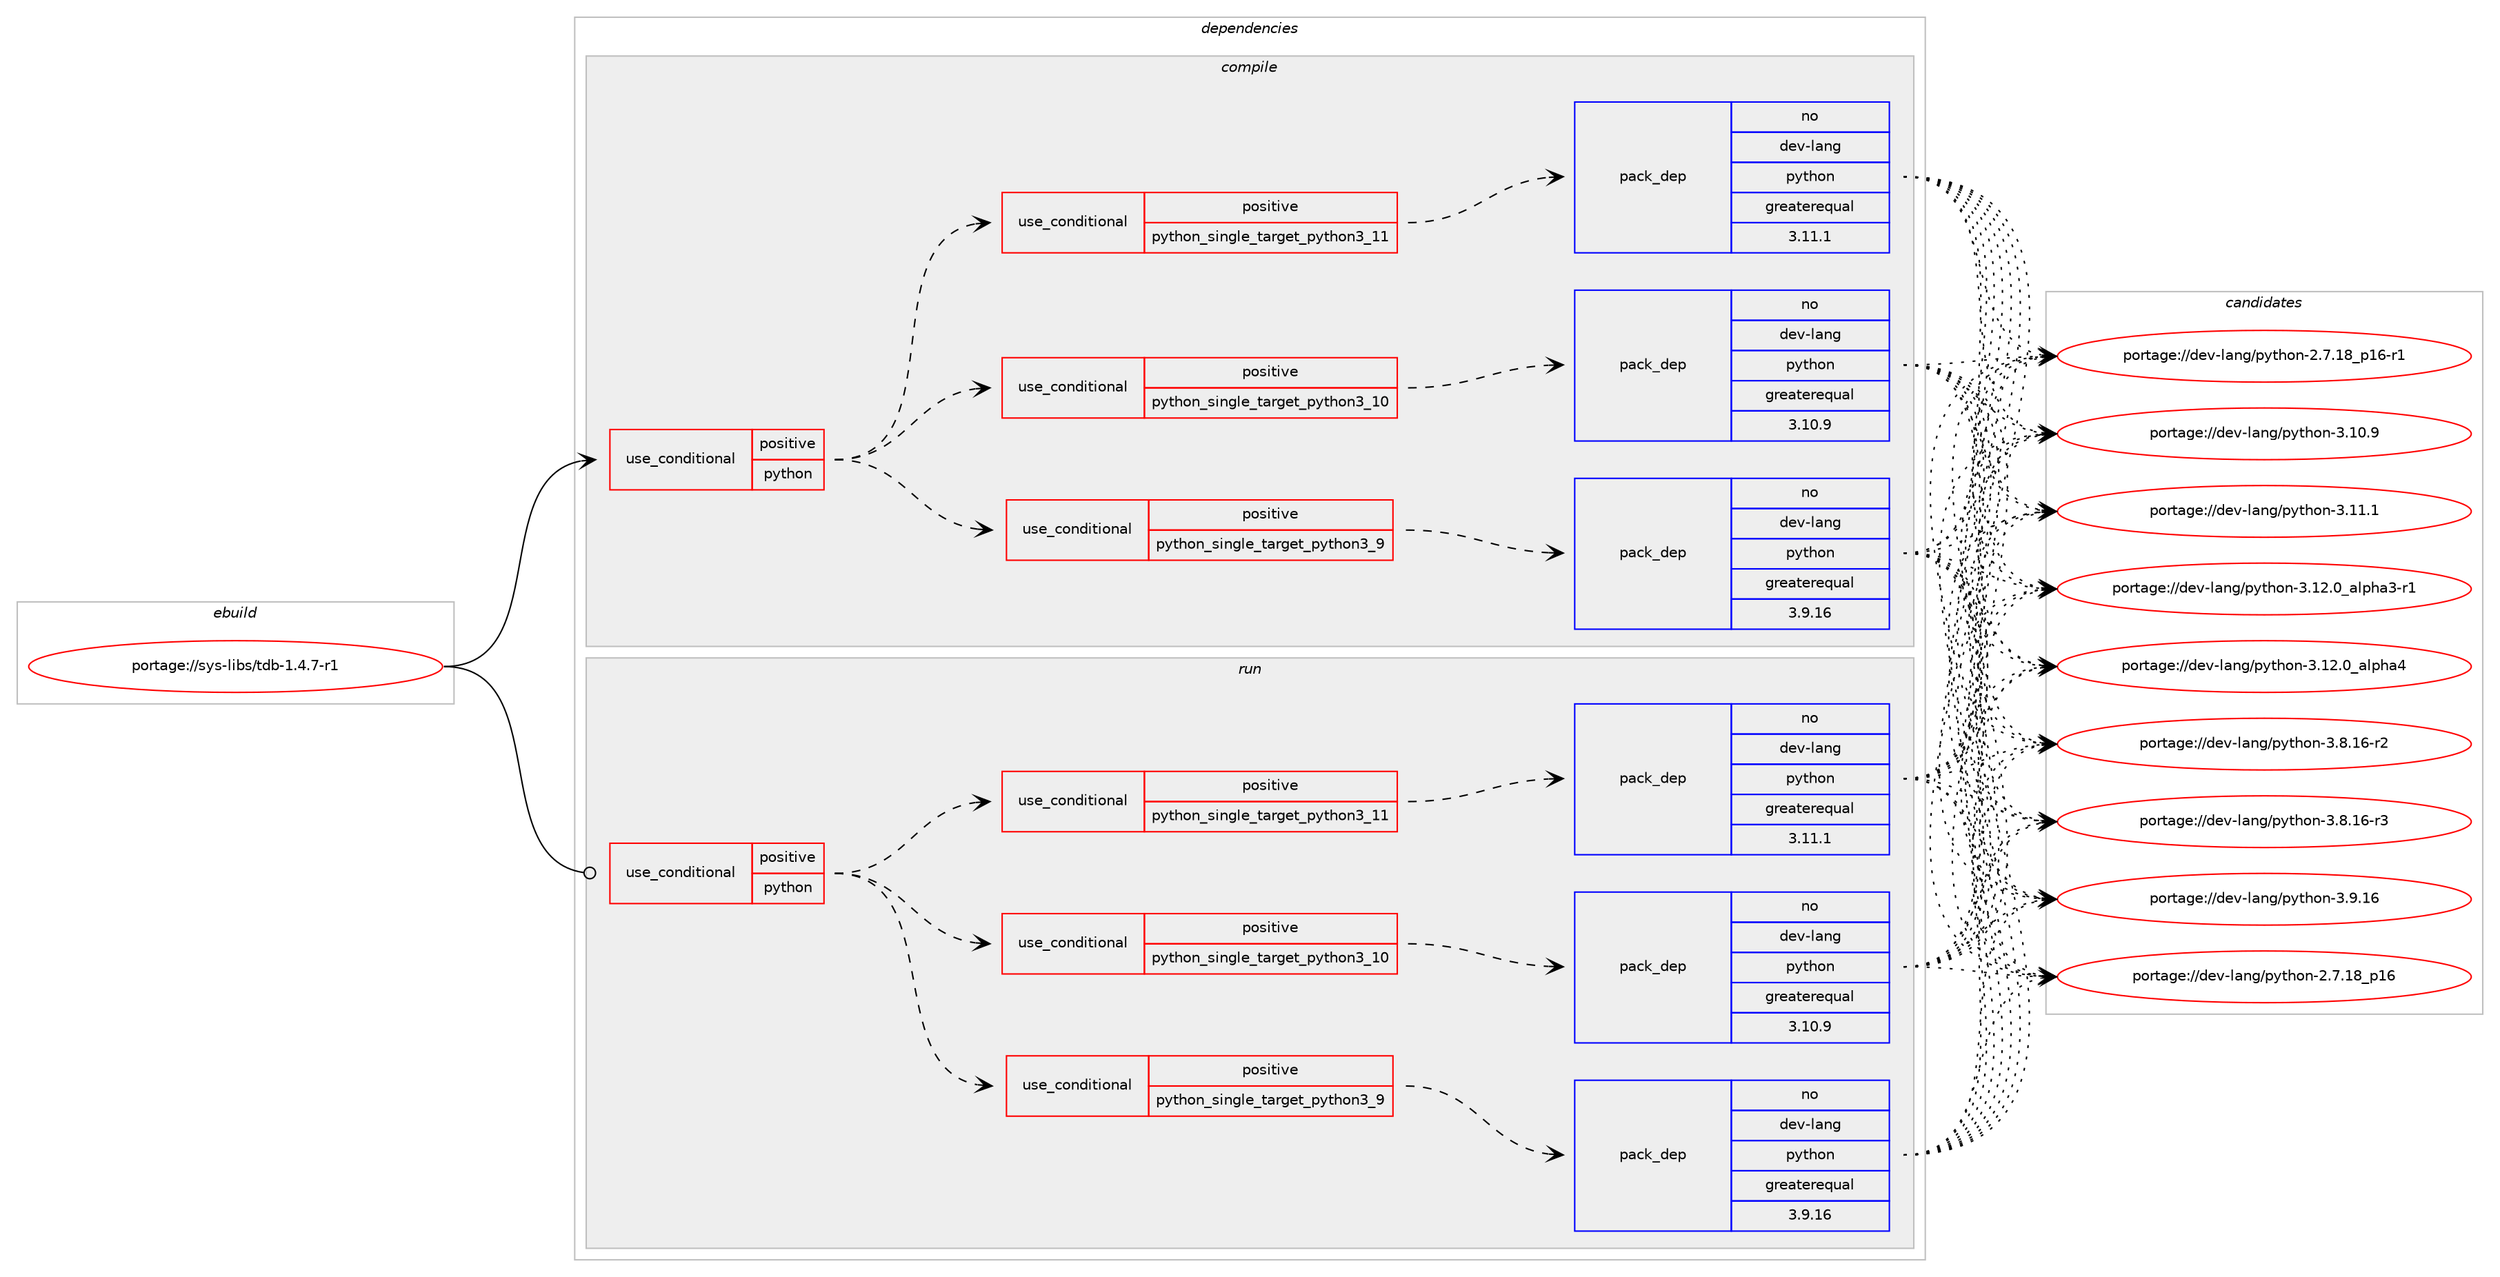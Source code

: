 digraph prolog {

# *************
# Graph options
# *************

newrank=true;
concentrate=true;
compound=true;
graph [rankdir=LR,fontname=Helvetica,fontsize=10,ranksep=1.5];#, ranksep=2.5, nodesep=0.2];
edge  [arrowhead=vee];
node  [fontname=Helvetica,fontsize=10];

# **********
# The ebuild
# **********

subgraph cluster_leftcol {
color=gray;
rank=same;
label=<<i>ebuild</i>>;
id [label="portage://sys-libs/tdb-1.4.7-r1", color=red, width=4, href="../sys-libs/tdb-1.4.7-r1.svg"];
}

# ****************
# The dependencies
# ****************

subgraph cluster_midcol {
color=gray;
label=<<i>dependencies</i>>;
subgraph cluster_compile {
fillcolor="#eeeeee";
style=filled;
label=<<i>compile</i>>;
subgraph cond4824 {
dependency7398 [label=<<TABLE BORDER="0" CELLBORDER="1" CELLSPACING="0" CELLPADDING="4"><TR><TD ROWSPAN="3" CELLPADDING="10">use_conditional</TD></TR><TR><TD>positive</TD></TR><TR><TD>python</TD></TR></TABLE>>, shape=none, color=red];
subgraph cond4825 {
dependency7399 [label=<<TABLE BORDER="0" CELLBORDER="1" CELLSPACING="0" CELLPADDING="4"><TR><TD ROWSPAN="3" CELLPADDING="10">use_conditional</TD></TR><TR><TD>positive</TD></TR><TR><TD>python_single_target_python3_9</TD></TR></TABLE>>, shape=none, color=red];
subgraph pack2514 {
dependency7400 [label=<<TABLE BORDER="0" CELLBORDER="1" CELLSPACING="0" CELLPADDING="4" WIDTH="220"><TR><TD ROWSPAN="6" CELLPADDING="30">pack_dep</TD></TR><TR><TD WIDTH="110">no</TD></TR><TR><TD>dev-lang</TD></TR><TR><TD>python</TD></TR><TR><TD>greaterequal</TD></TR><TR><TD>3.9.16</TD></TR></TABLE>>, shape=none, color=blue];
}
dependency7399:e -> dependency7400:w [weight=20,style="dashed",arrowhead="vee"];
}
dependency7398:e -> dependency7399:w [weight=20,style="dashed",arrowhead="vee"];
subgraph cond4826 {
dependency7401 [label=<<TABLE BORDER="0" CELLBORDER="1" CELLSPACING="0" CELLPADDING="4"><TR><TD ROWSPAN="3" CELLPADDING="10">use_conditional</TD></TR><TR><TD>positive</TD></TR><TR><TD>python_single_target_python3_10</TD></TR></TABLE>>, shape=none, color=red];
subgraph pack2515 {
dependency7402 [label=<<TABLE BORDER="0" CELLBORDER="1" CELLSPACING="0" CELLPADDING="4" WIDTH="220"><TR><TD ROWSPAN="6" CELLPADDING="30">pack_dep</TD></TR><TR><TD WIDTH="110">no</TD></TR><TR><TD>dev-lang</TD></TR><TR><TD>python</TD></TR><TR><TD>greaterequal</TD></TR><TR><TD>3.10.9</TD></TR></TABLE>>, shape=none, color=blue];
}
dependency7401:e -> dependency7402:w [weight=20,style="dashed",arrowhead="vee"];
}
dependency7398:e -> dependency7401:w [weight=20,style="dashed",arrowhead="vee"];
subgraph cond4827 {
dependency7403 [label=<<TABLE BORDER="0" CELLBORDER="1" CELLSPACING="0" CELLPADDING="4"><TR><TD ROWSPAN="3" CELLPADDING="10">use_conditional</TD></TR><TR><TD>positive</TD></TR><TR><TD>python_single_target_python3_11</TD></TR></TABLE>>, shape=none, color=red];
subgraph pack2516 {
dependency7404 [label=<<TABLE BORDER="0" CELLBORDER="1" CELLSPACING="0" CELLPADDING="4" WIDTH="220"><TR><TD ROWSPAN="6" CELLPADDING="30">pack_dep</TD></TR><TR><TD WIDTH="110">no</TD></TR><TR><TD>dev-lang</TD></TR><TR><TD>python</TD></TR><TR><TD>greaterequal</TD></TR><TR><TD>3.11.1</TD></TR></TABLE>>, shape=none, color=blue];
}
dependency7403:e -> dependency7404:w [weight=20,style="dashed",arrowhead="vee"];
}
dependency7398:e -> dependency7403:w [weight=20,style="dashed",arrowhead="vee"];
}
id:e -> dependency7398:w [weight=20,style="solid",arrowhead="vee"];
# *** BEGIN UNKNOWN DEPENDENCY TYPE (TODO) ***
# id -> package_dependency(portage://sys-libs/tdb-1.4.7-r1,install,no,dev-libs,libbsd,none,[,,],[],[use(optenable(abi_x86_32),negative),use(optenable(abi_x86_64),negative),use(optenable(abi_x86_x32),negative),use(optenable(abi_mips_n32),negative),use(optenable(abi_mips_n64),negative),use(optenable(abi_mips_o32),negative),use(optenable(abi_s390_32),negative),use(optenable(abi_s390_64),negative)])
# *** END UNKNOWN DEPENDENCY TYPE (TODO) ***

# *** BEGIN UNKNOWN DEPENDENCY TYPE (TODO) ***
# id -> package_dependency(portage://sys-libs/tdb-1.4.7-r1,install,no,virtual,libcrypt,none,[,,],[],[])
# *** END UNKNOWN DEPENDENCY TYPE (TODO) ***

}
subgraph cluster_compileandrun {
fillcolor="#eeeeee";
style=filled;
label=<<i>compile and run</i>>;
}
subgraph cluster_run {
fillcolor="#eeeeee";
style=filled;
label=<<i>run</i>>;
subgraph cond4828 {
dependency7405 [label=<<TABLE BORDER="0" CELLBORDER="1" CELLSPACING="0" CELLPADDING="4"><TR><TD ROWSPAN="3" CELLPADDING="10">use_conditional</TD></TR><TR><TD>positive</TD></TR><TR><TD>python</TD></TR></TABLE>>, shape=none, color=red];
subgraph cond4829 {
dependency7406 [label=<<TABLE BORDER="0" CELLBORDER="1" CELLSPACING="0" CELLPADDING="4"><TR><TD ROWSPAN="3" CELLPADDING="10">use_conditional</TD></TR><TR><TD>positive</TD></TR><TR><TD>python_single_target_python3_9</TD></TR></TABLE>>, shape=none, color=red];
subgraph pack2517 {
dependency7407 [label=<<TABLE BORDER="0" CELLBORDER="1" CELLSPACING="0" CELLPADDING="4" WIDTH="220"><TR><TD ROWSPAN="6" CELLPADDING="30">pack_dep</TD></TR><TR><TD WIDTH="110">no</TD></TR><TR><TD>dev-lang</TD></TR><TR><TD>python</TD></TR><TR><TD>greaterequal</TD></TR><TR><TD>3.9.16</TD></TR></TABLE>>, shape=none, color=blue];
}
dependency7406:e -> dependency7407:w [weight=20,style="dashed",arrowhead="vee"];
}
dependency7405:e -> dependency7406:w [weight=20,style="dashed",arrowhead="vee"];
subgraph cond4830 {
dependency7408 [label=<<TABLE BORDER="0" CELLBORDER="1" CELLSPACING="0" CELLPADDING="4"><TR><TD ROWSPAN="3" CELLPADDING="10">use_conditional</TD></TR><TR><TD>positive</TD></TR><TR><TD>python_single_target_python3_10</TD></TR></TABLE>>, shape=none, color=red];
subgraph pack2518 {
dependency7409 [label=<<TABLE BORDER="0" CELLBORDER="1" CELLSPACING="0" CELLPADDING="4" WIDTH="220"><TR><TD ROWSPAN="6" CELLPADDING="30">pack_dep</TD></TR><TR><TD WIDTH="110">no</TD></TR><TR><TD>dev-lang</TD></TR><TR><TD>python</TD></TR><TR><TD>greaterequal</TD></TR><TR><TD>3.10.9</TD></TR></TABLE>>, shape=none, color=blue];
}
dependency7408:e -> dependency7409:w [weight=20,style="dashed",arrowhead="vee"];
}
dependency7405:e -> dependency7408:w [weight=20,style="dashed",arrowhead="vee"];
subgraph cond4831 {
dependency7410 [label=<<TABLE BORDER="0" CELLBORDER="1" CELLSPACING="0" CELLPADDING="4"><TR><TD ROWSPAN="3" CELLPADDING="10">use_conditional</TD></TR><TR><TD>positive</TD></TR><TR><TD>python_single_target_python3_11</TD></TR></TABLE>>, shape=none, color=red];
subgraph pack2519 {
dependency7411 [label=<<TABLE BORDER="0" CELLBORDER="1" CELLSPACING="0" CELLPADDING="4" WIDTH="220"><TR><TD ROWSPAN="6" CELLPADDING="30">pack_dep</TD></TR><TR><TD WIDTH="110">no</TD></TR><TR><TD>dev-lang</TD></TR><TR><TD>python</TD></TR><TR><TD>greaterequal</TD></TR><TR><TD>3.11.1</TD></TR></TABLE>>, shape=none, color=blue];
}
dependency7410:e -> dependency7411:w [weight=20,style="dashed",arrowhead="vee"];
}
dependency7405:e -> dependency7410:w [weight=20,style="dashed",arrowhead="vee"];
}
id:e -> dependency7405:w [weight=20,style="solid",arrowhead="odot"];
# *** BEGIN UNKNOWN DEPENDENCY TYPE (TODO) ***
# id -> package_dependency(portage://sys-libs/tdb-1.4.7-r1,run,no,dev-libs,libbsd,none,[,,],[],[use(optenable(abi_x86_32),negative),use(optenable(abi_x86_64),negative),use(optenable(abi_x86_x32),negative),use(optenable(abi_mips_n32),negative),use(optenable(abi_mips_n64),negative),use(optenable(abi_mips_o32),negative),use(optenable(abi_s390_32),negative),use(optenable(abi_s390_64),negative)])
# *** END UNKNOWN DEPENDENCY TYPE (TODO) ***

}
}

# **************
# The candidates
# **************

subgraph cluster_choices {
rank=same;
color=gray;
label=<<i>candidates</i>>;

subgraph choice2514 {
color=black;
nodesep=1;
choice10010111845108971101034711212111610411111045504655464956951124954 [label="portage://dev-lang/python-2.7.18_p16", color=red, width=4,href="../dev-lang/python-2.7.18_p16.svg"];
choice100101118451089711010347112121116104111110455046554649569511249544511449 [label="portage://dev-lang/python-2.7.18_p16-r1", color=red, width=4,href="../dev-lang/python-2.7.18_p16-r1.svg"];
choice10010111845108971101034711212111610411111045514649484657 [label="portage://dev-lang/python-3.10.9", color=red, width=4,href="../dev-lang/python-3.10.9.svg"];
choice10010111845108971101034711212111610411111045514649494649 [label="portage://dev-lang/python-3.11.1", color=red, width=4,href="../dev-lang/python-3.11.1.svg"];
choice10010111845108971101034711212111610411111045514649504648959710811210497514511449 [label="portage://dev-lang/python-3.12.0_alpha3-r1", color=red, width=4,href="../dev-lang/python-3.12.0_alpha3-r1.svg"];
choice1001011184510897110103471121211161041111104551464950464895971081121049752 [label="portage://dev-lang/python-3.12.0_alpha4", color=red, width=4,href="../dev-lang/python-3.12.0_alpha4.svg"];
choice100101118451089711010347112121116104111110455146564649544511450 [label="portage://dev-lang/python-3.8.16-r2", color=red, width=4,href="../dev-lang/python-3.8.16-r2.svg"];
choice100101118451089711010347112121116104111110455146564649544511451 [label="portage://dev-lang/python-3.8.16-r3", color=red, width=4,href="../dev-lang/python-3.8.16-r3.svg"];
choice10010111845108971101034711212111610411111045514657464954 [label="portage://dev-lang/python-3.9.16", color=red, width=4,href="../dev-lang/python-3.9.16.svg"];
dependency7400:e -> choice10010111845108971101034711212111610411111045504655464956951124954:w [style=dotted,weight="100"];
dependency7400:e -> choice100101118451089711010347112121116104111110455046554649569511249544511449:w [style=dotted,weight="100"];
dependency7400:e -> choice10010111845108971101034711212111610411111045514649484657:w [style=dotted,weight="100"];
dependency7400:e -> choice10010111845108971101034711212111610411111045514649494649:w [style=dotted,weight="100"];
dependency7400:e -> choice10010111845108971101034711212111610411111045514649504648959710811210497514511449:w [style=dotted,weight="100"];
dependency7400:e -> choice1001011184510897110103471121211161041111104551464950464895971081121049752:w [style=dotted,weight="100"];
dependency7400:e -> choice100101118451089711010347112121116104111110455146564649544511450:w [style=dotted,weight="100"];
dependency7400:e -> choice100101118451089711010347112121116104111110455146564649544511451:w [style=dotted,weight="100"];
dependency7400:e -> choice10010111845108971101034711212111610411111045514657464954:w [style=dotted,weight="100"];
}
subgraph choice2515 {
color=black;
nodesep=1;
choice10010111845108971101034711212111610411111045504655464956951124954 [label="portage://dev-lang/python-2.7.18_p16", color=red, width=4,href="../dev-lang/python-2.7.18_p16.svg"];
choice100101118451089711010347112121116104111110455046554649569511249544511449 [label="portage://dev-lang/python-2.7.18_p16-r1", color=red, width=4,href="../dev-lang/python-2.7.18_p16-r1.svg"];
choice10010111845108971101034711212111610411111045514649484657 [label="portage://dev-lang/python-3.10.9", color=red, width=4,href="../dev-lang/python-3.10.9.svg"];
choice10010111845108971101034711212111610411111045514649494649 [label="portage://dev-lang/python-3.11.1", color=red, width=4,href="../dev-lang/python-3.11.1.svg"];
choice10010111845108971101034711212111610411111045514649504648959710811210497514511449 [label="portage://dev-lang/python-3.12.0_alpha3-r1", color=red, width=4,href="../dev-lang/python-3.12.0_alpha3-r1.svg"];
choice1001011184510897110103471121211161041111104551464950464895971081121049752 [label="portage://dev-lang/python-3.12.0_alpha4", color=red, width=4,href="../dev-lang/python-3.12.0_alpha4.svg"];
choice100101118451089711010347112121116104111110455146564649544511450 [label="portage://dev-lang/python-3.8.16-r2", color=red, width=4,href="../dev-lang/python-3.8.16-r2.svg"];
choice100101118451089711010347112121116104111110455146564649544511451 [label="portage://dev-lang/python-3.8.16-r3", color=red, width=4,href="../dev-lang/python-3.8.16-r3.svg"];
choice10010111845108971101034711212111610411111045514657464954 [label="portage://dev-lang/python-3.9.16", color=red, width=4,href="../dev-lang/python-3.9.16.svg"];
dependency7402:e -> choice10010111845108971101034711212111610411111045504655464956951124954:w [style=dotted,weight="100"];
dependency7402:e -> choice100101118451089711010347112121116104111110455046554649569511249544511449:w [style=dotted,weight="100"];
dependency7402:e -> choice10010111845108971101034711212111610411111045514649484657:w [style=dotted,weight="100"];
dependency7402:e -> choice10010111845108971101034711212111610411111045514649494649:w [style=dotted,weight="100"];
dependency7402:e -> choice10010111845108971101034711212111610411111045514649504648959710811210497514511449:w [style=dotted,weight="100"];
dependency7402:e -> choice1001011184510897110103471121211161041111104551464950464895971081121049752:w [style=dotted,weight="100"];
dependency7402:e -> choice100101118451089711010347112121116104111110455146564649544511450:w [style=dotted,weight="100"];
dependency7402:e -> choice100101118451089711010347112121116104111110455146564649544511451:w [style=dotted,weight="100"];
dependency7402:e -> choice10010111845108971101034711212111610411111045514657464954:w [style=dotted,weight="100"];
}
subgraph choice2516 {
color=black;
nodesep=1;
choice10010111845108971101034711212111610411111045504655464956951124954 [label="portage://dev-lang/python-2.7.18_p16", color=red, width=4,href="../dev-lang/python-2.7.18_p16.svg"];
choice100101118451089711010347112121116104111110455046554649569511249544511449 [label="portage://dev-lang/python-2.7.18_p16-r1", color=red, width=4,href="../dev-lang/python-2.7.18_p16-r1.svg"];
choice10010111845108971101034711212111610411111045514649484657 [label="portage://dev-lang/python-3.10.9", color=red, width=4,href="../dev-lang/python-3.10.9.svg"];
choice10010111845108971101034711212111610411111045514649494649 [label="portage://dev-lang/python-3.11.1", color=red, width=4,href="../dev-lang/python-3.11.1.svg"];
choice10010111845108971101034711212111610411111045514649504648959710811210497514511449 [label="portage://dev-lang/python-3.12.0_alpha3-r1", color=red, width=4,href="../dev-lang/python-3.12.0_alpha3-r1.svg"];
choice1001011184510897110103471121211161041111104551464950464895971081121049752 [label="portage://dev-lang/python-3.12.0_alpha4", color=red, width=4,href="../dev-lang/python-3.12.0_alpha4.svg"];
choice100101118451089711010347112121116104111110455146564649544511450 [label="portage://dev-lang/python-3.8.16-r2", color=red, width=4,href="../dev-lang/python-3.8.16-r2.svg"];
choice100101118451089711010347112121116104111110455146564649544511451 [label="portage://dev-lang/python-3.8.16-r3", color=red, width=4,href="../dev-lang/python-3.8.16-r3.svg"];
choice10010111845108971101034711212111610411111045514657464954 [label="portage://dev-lang/python-3.9.16", color=red, width=4,href="../dev-lang/python-3.9.16.svg"];
dependency7404:e -> choice10010111845108971101034711212111610411111045504655464956951124954:w [style=dotted,weight="100"];
dependency7404:e -> choice100101118451089711010347112121116104111110455046554649569511249544511449:w [style=dotted,weight="100"];
dependency7404:e -> choice10010111845108971101034711212111610411111045514649484657:w [style=dotted,weight="100"];
dependency7404:e -> choice10010111845108971101034711212111610411111045514649494649:w [style=dotted,weight="100"];
dependency7404:e -> choice10010111845108971101034711212111610411111045514649504648959710811210497514511449:w [style=dotted,weight="100"];
dependency7404:e -> choice1001011184510897110103471121211161041111104551464950464895971081121049752:w [style=dotted,weight="100"];
dependency7404:e -> choice100101118451089711010347112121116104111110455146564649544511450:w [style=dotted,weight="100"];
dependency7404:e -> choice100101118451089711010347112121116104111110455146564649544511451:w [style=dotted,weight="100"];
dependency7404:e -> choice10010111845108971101034711212111610411111045514657464954:w [style=dotted,weight="100"];
}
subgraph choice2517 {
color=black;
nodesep=1;
choice10010111845108971101034711212111610411111045504655464956951124954 [label="portage://dev-lang/python-2.7.18_p16", color=red, width=4,href="../dev-lang/python-2.7.18_p16.svg"];
choice100101118451089711010347112121116104111110455046554649569511249544511449 [label="portage://dev-lang/python-2.7.18_p16-r1", color=red, width=4,href="../dev-lang/python-2.7.18_p16-r1.svg"];
choice10010111845108971101034711212111610411111045514649484657 [label="portage://dev-lang/python-3.10.9", color=red, width=4,href="../dev-lang/python-3.10.9.svg"];
choice10010111845108971101034711212111610411111045514649494649 [label="portage://dev-lang/python-3.11.1", color=red, width=4,href="../dev-lang/python-3.11.1.svg"];
choice10010111845108971101034711212111610411111045514649504648959710811210497514511449 [label="portage://dev-lang/python-3.12.0_alpha3-r1", color=red, width=4,href="../dev-lang/python-3.12.0_alpha3-r1.svg"];
choice1001011184510897110103471121211161041111104551464950464895971081121049752 [label="portage://dev-lang/python-3.12.0_alpha4", color=red, width=4,href="../dev-lang/python-3.12.0_alpha4.svg"];
choice100101118451089711010347112121116104111110455146564649544511450 [label="portage://dev-lang/python-3.8.16-r2", color=red, width=4,href="../dev-lang/python-3.8.16-r2.svg"];
choice100101118451089711010347112121116104111110455146564649544511451 [label="portage://dev-lang/python-3.8.16-r3", color=red, width=4,href="../dev-lang/python-3.8.16-r3.svg"];
choice10010111845108971101034711212111610411111045514657464954 [label="portage://dev-lang/python-3.9.16", color=red, width=4,href="../dev-lang/python-3.9.16.svg"];
dependency7407:e -> choice10010111845108971101034711212111610411111045504655464956951124954:w [style=dotted,weight="100"];
dependency7407:e -> choice100101118451089711010347112121116104111110455046554649569511249544511449:w [style=dotted,weight="100"];
dependency7407:e -> choice10010111845108971101034711212111610411111045514649484657:w [style=dotted,weight="100"];
dependency7407:e -> choice10010111845108971101034711212111610411111045514649494649:w [style=dotted,weight="100"];
dependency7407:e -> choice10010111845108971101034711212111610411111045514649504648959710811210497514511449:w [style=dotted,weight="100"];
dependency7407:e -> choice1001011184510897110103471121211161041111104551464950464895971081121049752:w [style=dotted,weight="100"];
dependency7407:e -> choice100101118451089711010347112121116104111110455146564649544511450:w [style=dotted,weight="100"];
dependency7407:e -> choice100101118451089711010347112121116104111110455146564649544511451:w [style=dotted,weight="100"];
dependency7407:e -> choice10010111845108971101034711212111610411111045514657464954:w [style=dotted,weight="100"];
}
subgraph choice2518 {
color=black;
nodesep=1;
choice10010111845108971101034711212111610411111045504655464956951124954 [label="portage://dev-lang/python-2.7.18_p16", color=red, width=4,href="../dev-lang/python-2.7.18_p16.svg"];
choice100101118451089711010347112121116104111110455046554649569511249544511449 [label="portage://dev-lang/python-2.7.18_p16-r1", color=red, width=4,href="../dev-lang/python-2.7.18_p16-r1.svg"];
choice10010111845108971101034711212111610411111045514649484657 [label="portage://dev-lang/python-3.10.9", color=red, width=4,href="../dev-lang/python-3.10.9.svg"];
choice10010111845108971101034711212111610411111045514649494649 [label="portage://dev-lang/python-3.11.1", color=red, width=4,href="../dev-lang/python-3.11.1.svg"];
choice10010111845108971101034711212111610411111045514649504648959710811210497514511449 [label="portage://dev-lang/python-3.12.0_alpha3-r1", color=red, width=4,href="../dev-lang/python-3.12.0_alpha3-r1.svg"];
choice1001011184510897110103471121211161041111104551464950464895971081121049752 [label="portage://dev-lang/python-3.12.0_alpha4", color=red, width=4,href="../dev-lang/python-3.12.0_alpha4.svg"];
choice100101118451089711010347112121116104111110455146564649544511450 [label="portage://dev-lang/python-3.8.16-r2", color=red, width=4,href="../dev-lang/python-3.8.16-r2.svg"];
choice100101118451089711010347112121116104111110455146564649544511451 [label="portage://dev-lang/python-3.8.16-r3", color=red, width=4,href="../dev-lang/python-3.8.16-r3.svg"];
choice10010111845108971101034711212111610411111045514657464954 [label="portage://dev-lang/python-3.9.16", color=red, width=4,href="../dev-lang/python-3.9.16.svg"];
dependency7409:e -> choice10010111845108971101034711212111610411111045504655464956951124954:w [style=dotted,weight="100"];
dependency7409:e -> choice100101118451089711010347112121116104111110455046554649569511249544511449:w [style=dotted,weight="100"];
dependency7409:e -> choice10010111845108971101034711212111610411111045514649484657:w [style=dotted,weight="100"];
dependency7409:e -> choice10010111845108971101034711212111610411111045514649494649:w [style=dotted,weight="100"];
dependency7409:e -> choice10010111845108971101034711212111610411111045514649504648959710811210497514511449:w [style=dotted,weight="100"];
dependency7409:e -> choice1001011184510897110103471121211161041111104551464950464895971081121049752:w [style=dotted,weight="100"];
dependency7409:e -> choice100101118451089711010347112121116104111110455146564649544511450:w [style=dotted,weight="100"];
dependency7409:e -> choice100101118451089711010347112121116104111110455146564649544511451:w [style=dotted,weight="100"];
dependency7409:e -> choice10010111845108971101034711212111610411111045514657464954:w [style=dotted,weight="100"];
}
subgraph choice2519 {
color=black;
nodesep=1;
choice10010111845108971101034711212111610411111045504655464956951124954 [label="portage://dev-lang/python-2.7.18_p16", color=red, width=4,href="../dev-lang/python-2.7.18_p16.svg"];
choice100101118451089711010347112121116104111110455046554649569511249544511449 [label="portage://dev-lang/python-2.7.18_p16-r1", color=red, width=4,href="../dev-lang/python-2.7.18_p16-r1.svg"];
choice10010111845108971101034711212111610411111045514649484657 [label="portage://dev-lang/python-3.10.9", color=red, width=4,href="../dev-lang/python-3.10.9.svg"];
choice10010111845108971101034711212111610411111045514649494649 [label="portage://dev-lang/python-3.11.1", color=red, width=4,href="../dev-lang/python-3.11.1.svg"];
choice10010111845108971101034711212111610411111045514649504648959710811210497514511449 [label="portage://dev-lang/python-3.12.0_alpha3-r1", color=red, width=4,href="../dev-lang/python-3.12.0_alpha3-r1.svg"];
choice1001011184510897110103471121211161041111104551464950464895971081121049752 [label="portage://dev-lang/python-3.12.0_alpha4", color=red, width=4,href="../dev-lang/python-3.12.0_alpha4.svg"];
choice100101118451089711010347112121116104111110455146564649544511450 [label="portage://dev-lang/python-3.8.16-r2", color=red, width=4,href="../dev-lang/python-3.8.16-r2.svg"];
choice100101118451089711010347112121116104111110455146564649544511451 [label="portage://dev-lang/python-3.8.16-r3", color=red, width=4,href="../dev-lang/python-3.8.16-r3.svg"];
choice10010111845108971101034711212111610411111045514657464954 [label="portage://dev-lang/python-3.9.16", color=red, width=4,href="../dev-lang/python-3.9.16.svg"];
dependency7411:e -> choice10010111845108971101034711212111610411111045504655464956951124954:w [style=dotted,weight="100"];
dependency7411:e -> choice100101118451089711010347112121116104111110455046554649569511249544511449:w [style=dotted,weight="100"];
dependency7411:e -> choice10010111845108971101034711212111610411111045514649484657:w [style=dotted,weight="100"];
dependency7411:e -> choice10010111845108971101034711212111610411111045514649494649:w [style=dotted,weight="100"];
dependency7411:e -> choice10010111845108971101034711212111610411111045514649504648959710811210497514511449:w [style=dotted,weight="100"];
dependency7411:e -> choice1001011184510897110103471121211161041111104551464950464895971081121049752:w [style=dotted,weight="100"];
dependency7411:e -> choice100101118451089711010347112121116104111110455146564649544511450:w [style=dotted,weight="100"];
dependency7411:e -> choice100101118451089711010347112121116104111110455146564649544511451:w [style=dotted,weight="100"];
dependency7411:e -> choice10010111845108971101034711212111610411111045514657464954:w [style=dotted,weight="100"];
}
}

}
